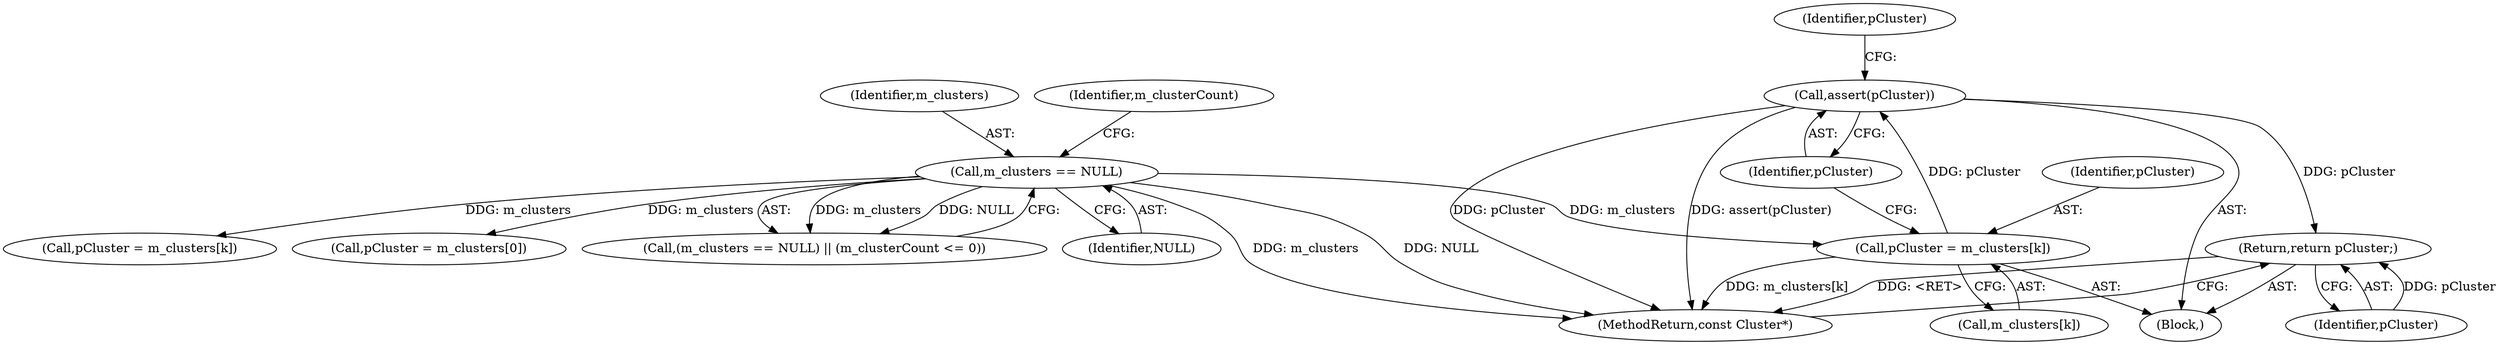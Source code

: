 digraph "1_Android_04839626ed859623901ebd3a5fd483982186b59d_41@API" {
"1000218" [label="(Call,assert(pCluster))"];
"1000213" [label="(Call,pCluster = m_clusters[k])"];
"1000105" [label="(Call,m_clusters == NULL)"];
"1000230" [label="(Return,return pCluster;)"];
"1000230" [label="(Return,return pCluster;)"];
"1000215" [label="(Call,m_clusters[k])"];
"1000115" [label="(Call,pCluster = m_clusters[0])"];
"1000104" [label="(Call,(m_clusters == NULL) || (m_clusterCount <= 0))"];
"1000213" [label="(Call,pCluster = m_clusters[k])"];
"1000107" [label="(Identifier,NULL)"];
"1000109" [label="(Identifier,m_clusterCount)"];
"1000218" [label="(Call,assert(pCluster))"];
"1000231" [label="(Identifier,pCluster)"];
"1000105" [label="(Call,m_clusters == NULL)"];
"1000219" [label="(Identifier,pCluster)"];
"1000161" [label="(Call,pCluster = m_clusters[k])"];
"1000106" [label="(Identifier,m_clusters)"];
"1000102" [label="(Block,)"];
"1000232" [label="(MethodReturn,const Cluster*)"];
"1000214" [label="(Identifier,pCluster)"];
"1000223" [label="(Identifier,pCluster)"];
"1000218" -> "1000102"  [label="AST: "];
"1000218" -> "1000219"  [label="CFG: "];
"1000219" -> "1000218"  [label="AST: "];
"1000223" -> "1000218"  [label="CFG: "];
"1000218" -> "1000232"  [label="DDG: pCluster"];
"1000218" -> "1000232"  [label="DDG: assert(pCluster)"];
"1000213" -> "1000218"  [label="DDG: pCluster"];
"1000218" -> "1000230"  [label="DDG: pCluster"];
"1000213" -> "1000102"  [label="AST: "];
"1000213" -> "1000215"  [label="CFG: "];
"1000214" -> "1000213"  [label="AST: "];
"1000215" -> "1000213"  [label="AST: "];
"1000219" -> "1000213"  [label="CFG: "];
"1000213" -> "1000232"  [label="DDG: m_clusters[k]"];
"1000105" -> "1000213"  [label="DDG: m_clusters"];
"1000105" -> "1000104"  [label="AST: "];
"1000105" -> "1000107"  [label="CFG: "];
"1000106" -> "1000105"  [label="AST: "];
"1000107" -> "1000105"  [label="AST: "];
"1000109" -> "1000105"  [label="CFG: "];
"1000104" -> "1000105"  [label="CFG: "];
"1000105" -> "1000232"  [label="DDG: NULL"];
"1000105" -> "1000232"  [label="DDG: m_clusters"];
"1000105" -> "1000104"  [label="DDG: m_clusters"];
"1000105" -> "1000104"  [label="DDG: NULL"];
"1000105" -> "1000115"  [label="DDG: m_clusters"];
"1000105" -> "1000161"  [label="DDG: m_clusters"];
"1000230" -> "1000102"  [label="AST: "];
"1000230" -> "1000231"  [label="CFG: "];
"1000231" -> "1000230"  [label="AST: "];
"1000232" -> "1000230"  [label="CFG: "];
"1000230" -> "1000232"  [label="DDG: <RET>"];
"1000231" -> "1000230"  [label="DDG: pCluster"];
}

